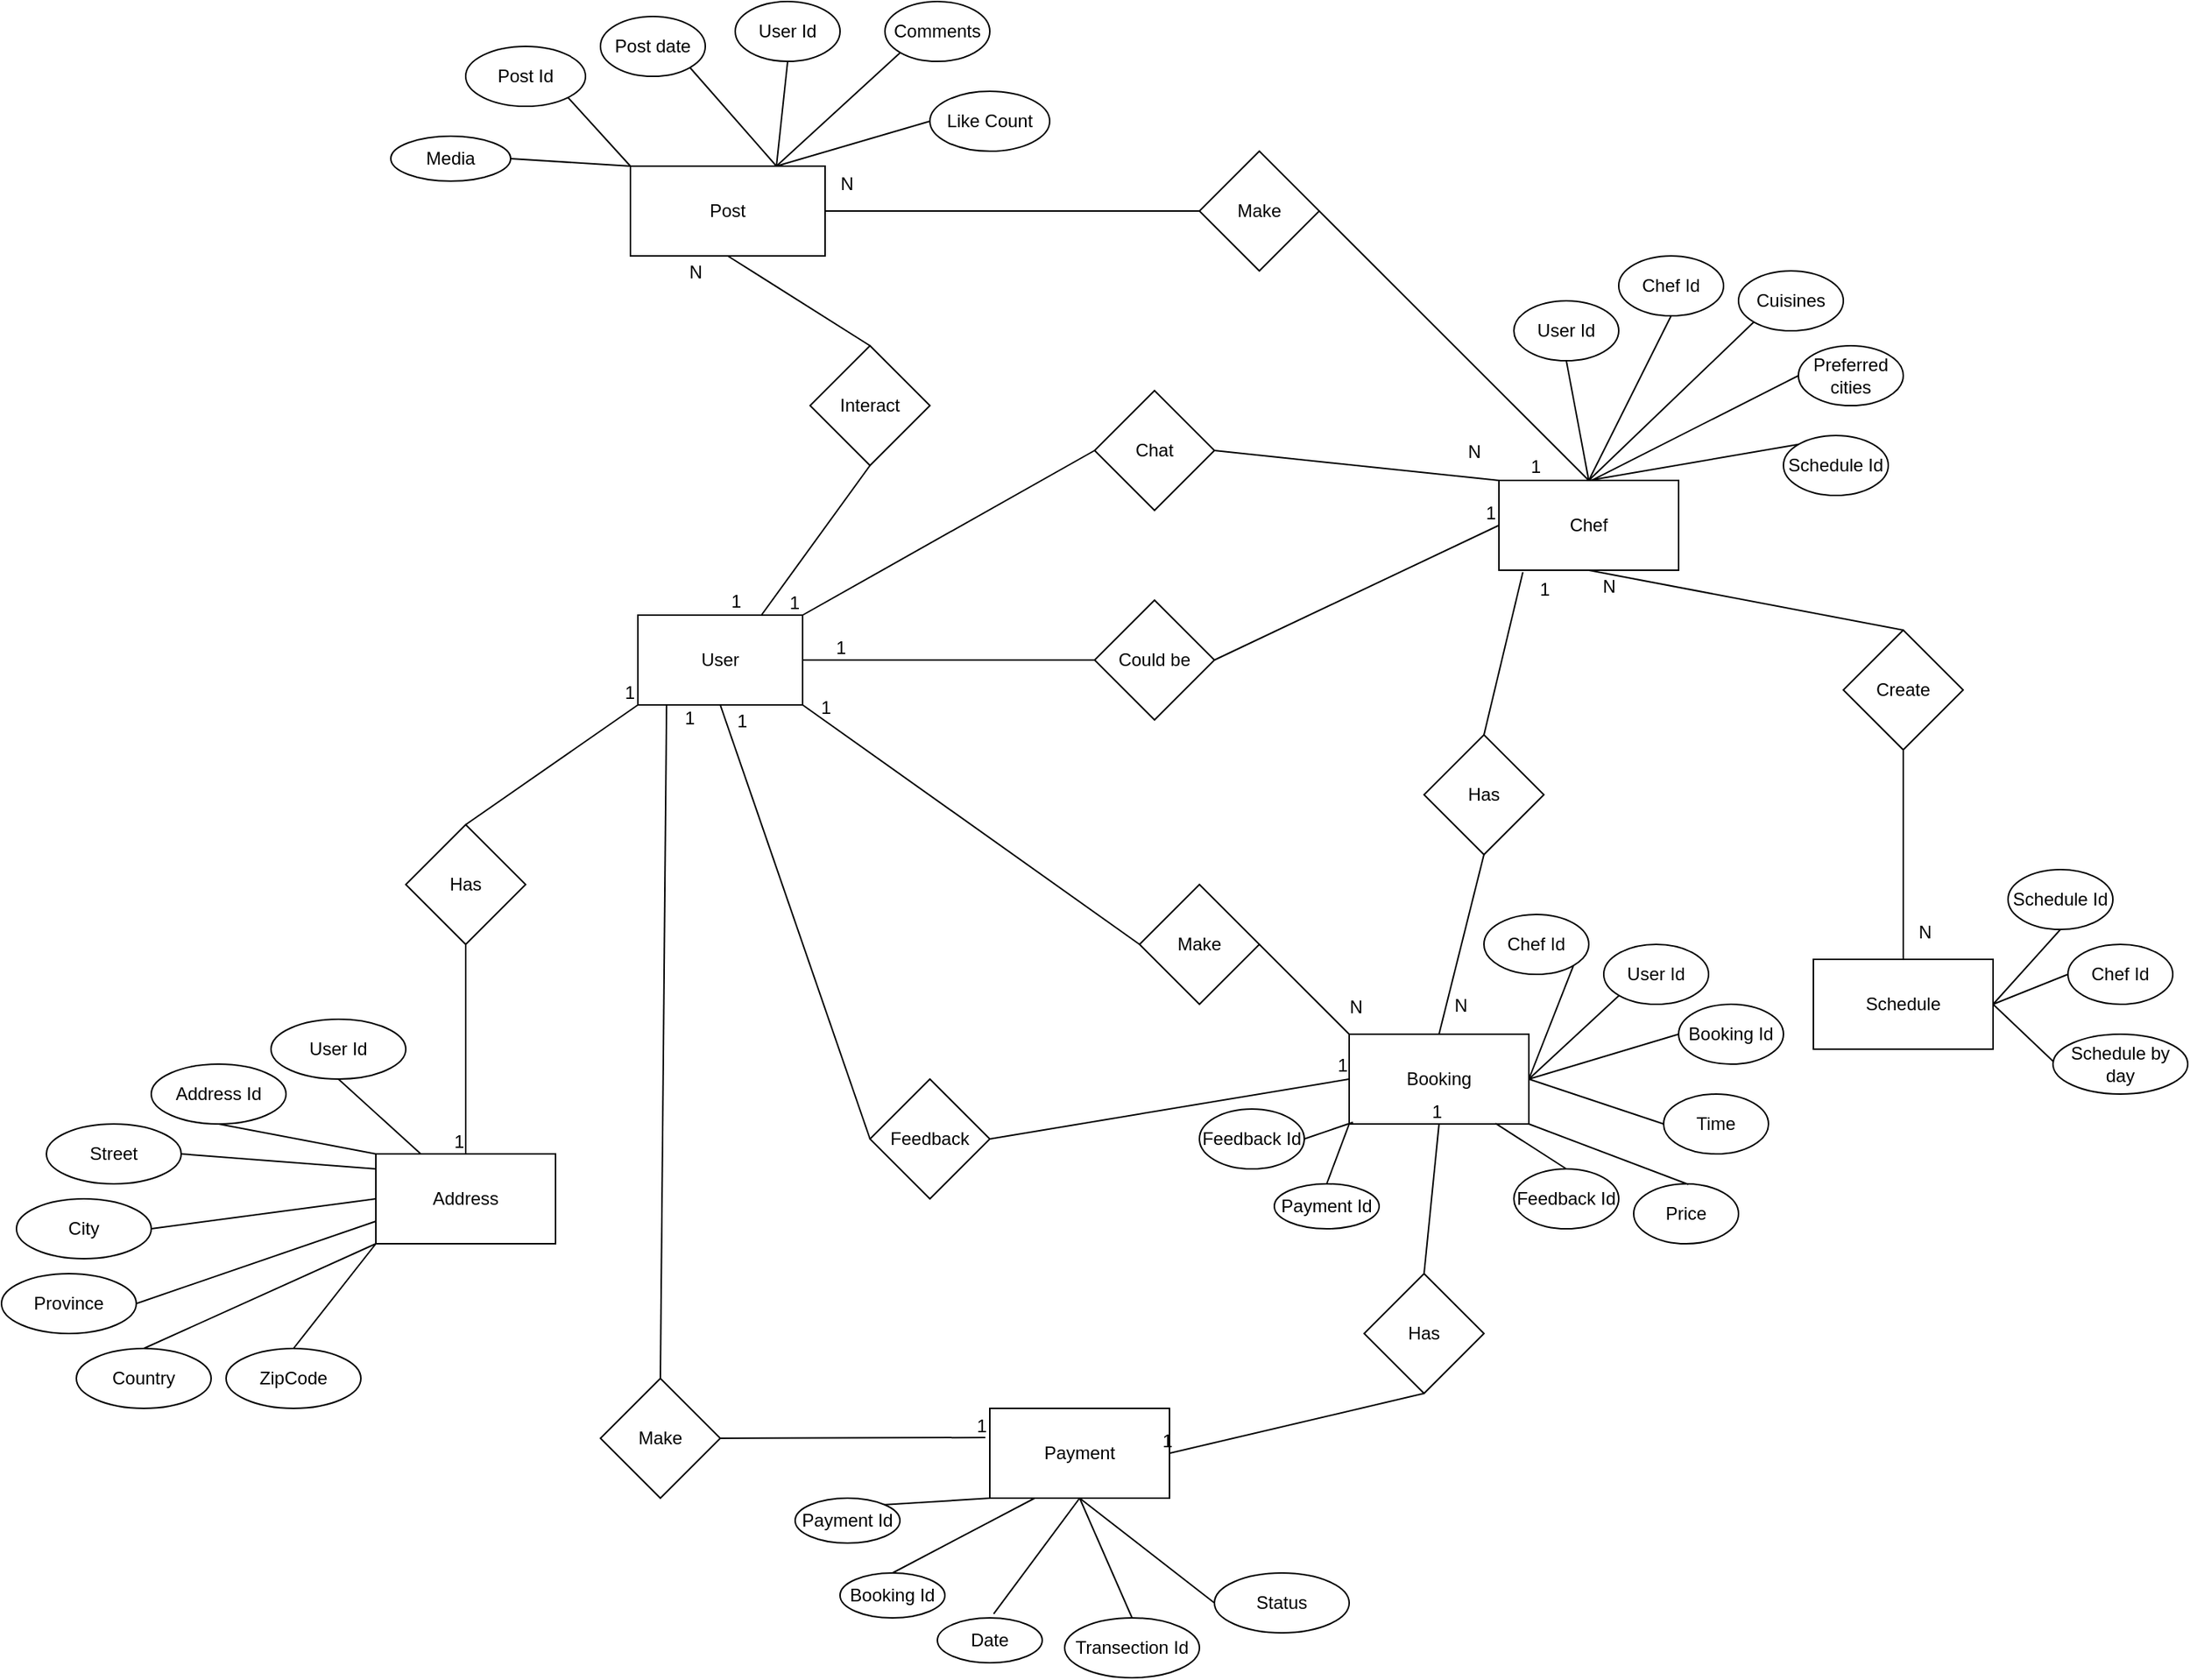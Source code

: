 <mxfile version="22.1.4" type="github">
  <diagram id="R2lEEEUBdFMjLlhIrx00" name="Page-1">
    <mxGraphModel dx="4043" dy="3776" grid="1" gridSize="10" guides="1" tooltips="1" connect="1" arrows="1" fold="1" page="1" pageScale="1" pageWidth="1654" pageHeight="2336" math="0" shadow="0" extFonts="Permanent Marker^https://fonts.googleapis.com/css?family=Permanent+Marker">
      <root>
        <mxCell id="0" />
        <mxCell id="1" parent="0" />
        <mxCell id="CIKGRaYAHxVxTxBW3_EA-1" value="User" style="rounded=0;whiteSpace=wrap;html=1;" vertex="1" parent="1">
          <mxGeometry x="-25" y="10" width="110" height="60" as="geometry" />
        </mxCell>
        <mxCell id="CIKGRaYAHxVxTxBW3_EA-2" value="Address" style="rounded=0;whiteSpace=wrap;html=1;" vertex="1" parent="1">
          <mxGeometry x="-200" y="370" width="120" height="60" as="geometry" />
        </mxCell>
        <mxCell id="CIKGRaYAHxVxTxBW3_EA-4" value="Chef" style="rounded=0;whiteSpace=wrap;html=1;" vertex="1" parent="1">
          <mxGeometry x="550" y="-80" width="120" height="60" as="geometry" />
        </mxCell>
        <mxCell id="CIKGRaYAHxVxTxBW3_EA-6" value="Schedule" style="rounded=0;whiteSpace=wrap;html=1;" vertex="1" parent="1">
          <mxGeometry x="760" y="240" width="120" height="60" as="geometry" />
        </mxCell>
        <mxCell id="CIKGRaYAHxVxTxBW3_EA-7" value="Booking" style="rounded=0;whiteSpace=wrap;html=1;" vertex="1" parent="1">
          <mxGeometry x="450" y="290" width="120" height="60" as="geometry" />
        </mxCell>
        <mxCell id="CIKGRaYAHxVxTxBW3_EA-8" value="Payment" style="rounded=0;whiteSpace=wrap;html=1;" vertex="1" parent="1">
          <mxGeometry x="210" y="540" width="120" height="60" as="geometry" />
        </mxCell>
        <mxCell id="CIKGRaYAHxVxTxBW3_EA-9" value="Post" style="rounded=0;whiteSpace=wrap;html=1;" vertex="1" parent="1">
          <mxGeometry x="-30" y="-290" width="130" height="60" as="geometry" />
        </mxCell>
        <mxCell id="CIKGRaYAHxVxTxBW3_EA-10" value="Could be" style="rhombus;whiteSpace=wrap;html=1;" vertex="1" parent="1">
          <mxGeometry x="280" width="80" height="80" as="geometry" />
        </mxCell>
        <mxCell id="CIKGRaYAHxVxTxBW3_EA-15" value="" style="endArrow=none;html=1;rounded=0;entryX=1;entryY=0.5;entryDx=0;entryDy=0;exitX=0;exitY=0.5;exitDx=0;exitDy=0;" edge="1" parent="1" source="CIKGRaYAHxVxTxBW3_EA-10" target="CIKGRaYAHxVxTxBW3_EA-1">
          <mxGeometry relative="1" as="geometry">
            <mxPoint x="370" y="130" as="sourcePoint" />
            <mxPoint x="270" y="130" as="targetPoint" />
          </mxGeometry>
        </mxCell>
        <mxCell id="CIKGRaYAHxVxTxBW3_EA-16" value="1" style="resizable=0;html=1;whiteSpace=wrap;align=right;verticalAlign=bottom;" connectable="0" vertex="1" parent="CIKGRaYAHxVxTxBW3_EA-15">
          <mxGeometry x="1" relative="1" as="geometry">
            <mxPoint x="30" as="offset" />
          </mxGeometry>
        </mxCell>
        <mxCell id="CIKGRaYAHxVxTxBW3_EA-17" value="" style="endArrow=none;html=1;rounded=0;exitX=1;exitY=0.5;exitDx=0;exitDy=0;entryX=0;entryY=0.5;entryDx=0;entryDy=0;" edge="1" parent="1" source="CIKGRaYAHxVxTxBW3_EA-10" target="CIKGRaYAHxVxTxBW3_EA-4">
          <mxGeometry relative="1" as="geometry">
            <mxPoint x="400" y="170" as="sourcePoint" />
            <mxPoint x="560" y="170" as="targetPoint" />
          </mxGeometry>
        </mxCell>
        <mxCell id="CIKGRaYAHxVxTxBW3_EA-18" value="1" style="resizable=0;html=1;whiteSpace=wrap;align=right;verticalAlign=bottom;" connectable="0" vertex="1" parent="CIKGRaYAHxVxTxBW3_EA-17">
          <mxGeometry x="1" relative="1" as="geometry" />
        </mxCell>
        <mxCell id="CIKGRaYAHxVxTxBW3_EA-22" value="Has" style="rhombus;whiteSpace=wrap;html=1;" vertex="1" parent="1">
          <mxGeometry x="-180" y="150" width="80" height="80" as="geometry" />
        </mxCell>
        <mxCell id="CIKGRaYAHxVxTxBW3_EA-23" value="" style="endArrow=none;html=1;rounded=0;exitX=0.5;exitY=0;exitDx=0;exitDy=0;entryX=0;entryY=1;entryDx=0;entryDy=0;" edge="1" parent="1" source="CIKGRaYAHxVxTxBW3_EA-22" target="CIKGRaYAHxVxTxBW3_EA-1">
          <mxGeometry relative="1" as="geometry">
            <mxPoint x="170" y="310" as="sourcePoint" />
            <mxPoint x="330" y="310" as="targetPoint" />
          </mxGeometry>
        </mxCell>
        <mxCell id="CIKGRaYAHxVxTxBW3_EA-24" value="1" style="resizable=0;html=1;whiteSpace=wrap;align=right;verticalAlign=bottom;" connectable="0" vertex="1" parent="CIKGRaYAHxVxTxBW3_EA-23">
          <mxGeometry x="1" relative="1" as="geometry" />
        </mxCell>
        <mxCell id="CIKGRaYAHxVxTxBW3_EA-25" value="" style="endArrow=none;html=1;rounded=0;exitX=0.5;exitY=1;exitDx=0;exitDy=0;entryX=0.5;entryY=0;entryDx=0;entryDy=0;" edge="1" parent="1" source="CIKGRaYAHxVxTxBW3_EA-22" target="CIKGRaYAHxVxTxBW3_EA-2">
          <mxGeometry relative="1" as="geometry">
            <mxPoint x="170" y="310" as="sourcePoint" />
            <mxPoint x="330" y="310" as="targetPoint" />
          </mxGeometry>
        </mxCell>
        <mxCell id="CIKGRaYAHxVxTxBW3_EA-26" value="1" style="resizable=0;html=1;whiteSpace=wrap;align=right;verticalAlign=bottom;" connectable="0" vertex="1" parent="CIKGRaYAHxVxTxBW3_EA-25">
          <mxGeometry x="1" relative="1" as="geometry" />
        </mxCell>
        <mxCell id="CIKGRaYAHxVxTxBW3_EA-27" value="Make" style="rhombus;whiteSpace=wrap;html=1;" vertex="1" parent="1">
          <mxGeometry x="310" y="190" width="80" height="80" as="geometry" />
        </mxCell>
        <mxCell id="CIKGRaYAHxVxTxBW3_EA-30" value="" style="endArrow=none;html=1;rounded=0;exitX=0;exitY=0.5;exitDx=0;exitDy=0;entryX=1;entryY=1;entryDx=0;entryDy=0;" edge="1" parent="1" source="CIKGRaYAHxVxTxBW3_EA-27" target="CIKGRaYAHxVxTxBW3_EA-1">
          <mxGeometry relative="1" as="geometry">
            <mxPoint x="500" y="280" as="sourcePoint" />
            <mxPoint x="270" y="250" as="targetPoint" />
          </mxGeometry>
        </mxCell>
        <mxCell id="CIKGRaYAHxVxTxBW3_EA-31" value="1" style="resizable=0;html=1;whiteSpace=wrap;align=right;verticalAlign=bottom;" connectable="0" vertex="1" parent="CIKGRaYAHxVxTxBW3_EA-30">
          <mxGeometry x="1" relative="1" as="geometry">
            <mxPoint x="20" y="10" as="offset" />
          </mxGeometry>
        </mxCell>
        <mxCell id="CIKGRaYAHxVxTxBW3_EA-32" value="" style="endArrow=none;html=1;rounded=0;entryX=0;entryY=0;entryDx=0;entryDy=0;exitX=1;exitY=0.5;exitDx=0;exitDy=0;" edge="1" parent="1" source="CIKGRaYAHxVxTxBW3_EA-27" target="CIKGRaYAHxVxTxBW3_EA-7">
          <mxGeometry relative="1" as="geometry">
            <mxPoint x="340" y="220" as="sourcePoint" />
            <mxPoint x="500" y="220" as="targetPoint" />
          </mxGeometry>
        </mxCell>
        <mxCell id="CIKGRaYAHxVxTxBW3_EA-33" value="N" style="resizable=0;html=1;whiteSpace=wrap;align=right;verticalAlign=bottom;" connectable="0" vertex="1" parent="CIKGRaYAHxVxTxBW3_EA-32">
          <mxGeometry x="1" relative="1" as="geometry">
            <mxPoint x="10" y="-10" as="offset" />
          </mxGeometry>
        </mxCell>
        <mxCell id="CIKGRaYAHxVxTxBW3_EA-34" value="Make" style="rhombus;whiteSpace=wrap;html=1;" vertex="1" parent="1">
          <mxGeometry x="-50" y="520" width="80" height="80" as="geometry" />
        </mxCell>
        <mxCell id="CIKGRaYAHxVxTxBW3_EA-35" value="" style="endArrow=none;html=1;rounded=0;exitX=0.5;exitY=0;exitDx=0;exitDy=0;entryX=0.174;entryY=0.994;entryDx=0;entryDy=0;entryPerimeter=0;" edge="1" parent="1" source="CIKGRaYAHxVxTxBW3_EA-34" target="CIKGRaYAHxVxTxBW3_EA-1">
          <mxGeometry relative="1" as="geometry">
            <mxPoint x="620" y="480" as="sourcePoint" />
            <mxPoint x="370" y="360" as="targetPoint" />
          </mxGeometry>
        </mxCell>
        <mxCell id="CIKGRaYAHxVxTxBW3_EA-36" value="1" style="resizable=0;html=1;whiteSpace=wrap;align=right;verticalAlign=bottom;" connectable="0" vertex="1" parent="CIKGRaYAHxVxTxBW3_EA-35">
          <mxGeometry x="1" relative="1" as="geometry">
            <mxPoint x="20" y="18" as="offset" />
          </mxGeometry>
        </mxCell>
        <mxCell id="CIKGRaYAHxVxTxBW3_EA-37" value="" style="endArrow=none;html=1;rounded=0;entryX=-0.025;entryY=0.325;entryDx=0;entryDy=0;exitX=1;exitY=0.5;exitDx=0;exitDy=0;entryPerimeter=0;" edge="1" parent="1" source="CIKGRaYAHxVxTxBW3_EA-34" target="CIKGRaYAHxVxTxBW3_EA-8">
          <mxGeometry relative="1" as="geometry">
            <mxPoint x="460" y="420" as="sourcePoint" />
            <mxPoint x="570" y="490" as="targetPoint" />
          </mxGeometry>
        </mxCell>
        <mxCell id="CIKGRaYAHxVxTxBW3_EA-38" value="1" style="resizable=0;html=1;whiteSpace=wrap;align=right;verticalAlign=bottom;" connectable="0" vertex="1" parent="CIKGRaYAHxVxTxBW3_EA-37">
          <mxGeometry x="1" relative="1" as="geometry">
            <mxPoint x="3" y="1" as="offset" />
          </mxGeometry>
        </mxCell>
        <mxCell id="CIKGRaYAHxVxTxBW3_EA-39" value="Create" style="rhombus;whiteSpace=wrap;html=1;" vertex="1" parent="1">
          <mxGeometry x="780" y="20" width="80" height="80" as="geometry" />
        </mxCell>
        <mxCell id="CIKGRaYAHxVxTxBW3_EA-40" value="" style="endArrow=none;html=1;rounded=0;exitX=0.5;exitY=0;exitDx=0;exitDy=0;entryX=0.5;entryY=1;entryDx=0;entryDy=0;" edge="1" parent="1" source="CIKGRaYAHxVxTxBW3_EA-39" target="CIKGRaYAHxVxTxBW3_EA-4">
          <mxGeometry relative="1" as="geometry">
            <mxPoint x="830" y="240" as="sourcePoint" />
            <mxPoint x="580" y="120" as="targetPoint" />
          </mxGeometry>
        </mxCell>
        <mxCell id="CIKGRaYAHxVxTxBW3_EA-41" value="N" style="resizable=0;html=1;whiteSpace=wrap;align=right;verticalAlign=bottom;" connectable="0" vertex="1" parent="CIKGRaYAHxVxTxBW3_EA-40">
          <mxGeometry x="1" relative="1" as="geometry">
            <mxPoint x="20" y="20" as="offset" />
          </mxGeometry>
        </mxCell>
        <mxCell id="CIKGRaYAHxVxTxBW3_EA-42" value="" style="endArrow=none;html=1;rounded=0;entryX=0.5;entryY=0;entryDx=0;entryDy=0;exitX=0.5;exitY=1;exitDx=0;exitDy=0;" edge="1" parent="1" source="CIKGRaYAHxVxTxBW3_EA-39" target="CIKGRaYAHxVxTxBW3_EA-6">
          <mxGeometry relative="1" as="geometry">
            <mxPoint x="670" y="180" as="sourcePoint" />
            <mxPoint x="780" y="250" as="targetPoint" />
          </mxGeometry>
        </mxCell>
        <mxCell id="CIKGRaYAHxVxTxBW3_EA-43" value="N" style="resizable=0;html=1;whiteSpace=wrap;align=right;verticalAlign=bottom;" connectable="0" vertex="1" parent="CIKGRaYAHxVxTxBW3_EA-42">
          <mxGeometry x="1" relative="1" as="geometry">
            <mxPoint x="20" y="-10" as="offset" />
          </mxGeometry>
        </mxCell>
        <mxCell id="CIKGRaYAHxVxTxBW3_EA-45" value="Make" style="rhombus;whiteSpace=wrap;html=1;" vertex="1" parent="1">
          <mxGeometry x="350" y="-300" width="80" height="80" as="geometry" />
        </mxCell>
        <mxCell id="CIKGRaYAHxVxTxBW3_EA-46" value="" style="endArrow=none;html=1;rounded=0;exitX=1;exitY=0.5;exitDx=0;exitDy=0;" edge="1" parent="1" source="CIKGRaYAHxVxTxBW3_EA-45">
          <mxGeometry relative="1" as="geometry">
            <mxPoint x="990" y="130" as="sourcePoint" />
            <mxPoint x="610" y="-80" as="targetPoint" />
          </mxGeometry>
        </mxCell>
        <mxCell id="CIKGRaYAHxVxTxBW3_EA-47" value="1" style="resizable=0;html=1;whiteSpace=wrap;align=right;verticalAlign=bottom;" connectable="0" vertex="1" parent="CIKGRaYAHxVxTxBW3_EA-46">
          <mxGeometry x="1" relative="1" as="geometry">
            <mxPoint x="-30" as="offset" />
          </mxGeometry>
        </mxCell>
        <mxCell id="CIKGRaYAHxVxTxBW3_EA-48" value="" style="endArrow=none;html=1;rounded=0;entryX=1;entryY=0.5;entryDx=0;entryDy=0;" edge="1" parent="1" target="CIKGRaYAHxVxTxBW3_EA-9">
          <mxGeometry relative="1" as="geometry">
            <mxPoint x="350" y="-260" as="sourcePoint" />
            <mxPoint x="920" y="190" as="targetPoint" />
          </mxGeometry>
        </mxCell>
        <mxCell id="CIKGRaYAHxVxTxBW3_EA-49" value="N" style="resizable=0;html=1;whiteSpace=wrap;align=right;verticalAlign=bottom;" connectable="0" vertex="1" parent="CIKGRaYAHxVxTxBW3_EA-48">
          <mxGeometry x="1" relative="1" as="geometry">
            <mxPoint x="20" y="-10" as="offset" />
          </mxGeometry>
        </mxCell>
        <mxCell id="CIKGRaYAHxVxTxBW3_EA-53" value="Feedback" style="rhombus;whiteSpace=wrap;html=1;" vertex="1" parent="1">
          <mxGeometry x="130" y="320" width="80" height="80" as="geometry" />
        </mxCell>
        <mxCell id="CIKGRaYAHxVxTxBW3_EA-54" value="" style="endArrow=none;html=1;rounded=0;exitX=0;exitY=0.5;exitDx=0;exitDy=0;entryX=0.5;entryY=1;entryDx=0;entryDy=0;" edge="1" parent="1" source="CIKGRaYAHxVxTxBW3_EA-53" target="CIKGRaYAHxVxTxBW3_EA-1">
          <mxGeometry relative="1" as="geometry">
            <mxPoint x="252.5" y="230" as="sourcePoint" />
            <mxPoint x="27.5" y="70" as="targetPoint" />
          </mxGeometry>
        </mxCell>
        <mxCell id="CIKGRaYAHxVxTxBW3_EA-55" value="1" style="resizable=0;html=1;whiteSpace=wrap;align=right;verticalAlign=bottom;" connectable="0" vertex="1" parent="CIKGRaYAHxVxTxBW3_EA-54">
          <mxGeometry x="1" relative="1" as="geometry">
            <mxPoint x="20" y="20" as="offset" />
          </mxGeometry>
        </mxCell>
        <mxCell id="CIKGRaYAHxVxTxBW3_EA-56" value="" style="endArrow=none;html=1;rounded=0;exitX=1;exitY=0.5;exitDx=0;exitDy=0;entryX=0;entryY=0.5;entryDx=0;entryDy=0;" edge="1" parent="1" source="CIKGRaYAHxVxTxBW3_EA-53" target="CIKGRaYAHxVxTxBW3_EA-7">
          <mxGeometry relative="1" as="geometry">
            <mxPoint x="410" y="280" as="sourcePoint" />
            <mxPoint x="570" y="280" as="targetPoint" />
          </mxGeometry>
        </mxCell>
        <mxCell id="CIKGRaYAHxVxTxBW3_EA-57" value="1" style="resizable=0;html=1;whiteSpace=wrap;align=right;verticalAlign=bottom;" connectable="0" vertex="1" parent="CIKGRaYAHxVxTxBW3_EA-56">
          <mxGeometry x="1" relative="1" as="geometry" />
        </mxCell>
        <mxCell id="CIKGRaYAHxVxTxBW3_EA-58" value="Has" style="rhombus;whiteSpace=wrap;html=1;" vertex="1" parent="1">
          <mxGeometry x="460" y="450" width="80" height="80" as="geometry" />
        </mxCell>
        <mxCell id="CIKGRaYAHxVxTxBW3_EA-59" value="" style="endArrow=none;html=1;rounded=0;entryX=1;entryY=0.5;entryDx=0;entryDy=0;exitX=0.5;exitY=1;exitDx=0;exitDy=0;" edge="1" parent="1" source="CIKGRaYAHxVxTxBW3_EA-58" target="CIKGRaYAHxVxTxBW3_EA-8">
          <mxGeometry relative="1" as="geometry">
            <mxPoint x="380" y="641" as="sourcePoint" />
            <mxPoint x="557" y="640" as="targetPoint" />
          </mxGeometry>
        </mxCell>
        <mxCell id="CIKGRaYAHxVxTxBW3_EA-60" value="1" style="resizable=0;html=1;whiteSpace=wrap;align=right;verticalAlign=bottom;" connectable="0" vertex="1" parent="CIKGRaYAHxVxTxBW3_EA-59">
          <mxGeometry x="1" relative="1" as="geometry">
            <mxPoint x="3" y="1" as="offset" />
          </mxGeometry>
        </mxCell>
        <mxCell id="CIKGRaYAHxVxTxBW3_EA-61" value="" style="endArrow=none;html=1;rounded=0;entryX=0.5;entryY=1;entryDx=0;entryDy=0;exitX=0.5;exitY=0;exitDx=0;exitDy=0;" edge="1" parent="1" source="CIKGRaYAHxVxTxBW3_EA-58" target="CIKGRaYAHxVxTxBW3_EA-7">
          <mxGeometry relative="1" as="geometry">
            <mxPoint x="540" y="550" as="sourcePoint" />
            <mxPoint x="410" y="630" as="targetPoint" />
          </mxGeometry>
        </mxCell>
        <mxCell id="CIKGRaYAHxVxTxBW3_EA-62" value="1" style="resizable=0;html=1;whiteSpace=wrap;align=right;verticalAlign=bottom;" connectable="0" vertex="1" parent="CIKGRaYAHxVxTxBW3_EA-61">
          <mxGeometry x="1" relative="1" as="geometry">
            <mxPoint x="3" y="1" as="offset" />
          </mxGeometry>
        </mxCell>
        <mxCell id="CIKGRaYAHxVxTxBW3_EA-63" value="Chat" style="rhombus;whiteSpace=wrap;html=1;" vertex="1" parent="1">
          <mxGeometry x="280" y="-140" width="80" height="80" as="geometry" />
        </mxCell>
        <mxCell id="CIKGRaYAHxVxTxBW3_EA-64" value="" style="endArrow=none;html=1;rounded=0;exitX=0;exitY=0.5;exitDx=0;exitDy=0;entryX=1;entryY=0;entryDx=0;entryDy=0;" edge="1" parent="1" source="CIKGRaYAHxVxTxBW3_EA-63" target="CIKGRaYAHxVxTxBW3_EA-1">
          <mxGeometry relative="1" as="geometry">
            <mxPoint x="360" y="170" as="sourcePoint" />
            <mxPoint x="250" y="-120" as="targetPoint" />
          </mxGeometry>
        </mxCell>
        <mxCell id="CIKGRaYAHxVxTxBW3_EA-65" value="1" style="resizable=0;html=1;whiteSpace=wrap;align=right;verticalAlign=bottom;" connectable="0" vertex="1" parent="CIKGRaYAHxVxTxBW3_EA-64">
          <mxGeometry x="1" relative="1" as="geometry" />
        </mxCell>
        <mxCell id="CIKGRaYAHxVxTxBW3_EA-66" value="" style="endArrow=none;html=1;rounded=0;entryX=0;entryY=0;entryDx=0;entryDy=0;exitX=1;exitY=0.5;exitDx=0;exitDy=0;" edge="1" parent="1" source="CIKGRaYAHxVxTxBW3_EA-63" target="CIKGRaYAHxVxTxBW3_EA-4">
          <mxGeometry relative="1" as="geometry">
            <mxPoint x="440" y="-70" as="sourcePoint" />
            <mxPoint x="620" y="80" as="targetPoint" />
          </mxGeometry>
        </mxCell>
        <mxCell id="CIKGRaYAHxVxTxBW3_EA-67" value="N" style="resizable=0;html=1;whiteSpace=wrap;align=right;verticalAlign=bottom;" connectable="0" vertex="1" parent="CIKGRaYAHxVxTxBW3_EA-66">
          <mxGeometry x="1" relative="1" as="geometry">
            <mxPoint x="-10" y="-10" as="offset" />
          </mxGeometry>
        </mxCell>
        <mxCell id="CIKGRaYAHxVxTxBW3_EA-68" value="Has" style="rhombus;whiteSpace=wrap;html=1;" vertex="1" parent="1">
          <mxGeometry x="500" y="90" width="80" height="80" as="geometry" />
        </mxCell>
        <mxCell id="CIKGRaYAHxVxTxBW3_EA-69" value="" style="endArrow=none;html=1;rounded=0;exitX=0.5;exitY=0;exitDx=0;exitDy=0;entryX=0.133;entryY=1.022;entryDx=0;entryDy=0;entryPerimeter=0;" edge="1" parent="1" source="CIKGRaYAHxVxTxBW3_EA-68" target="CIKGRaYAHxVxTxBW3_EA-4">
          <mxGeometry relative="1" as="geometry">
            <mxPoint x="620" y="200" as="sourcePoint" />
            <mxPoint x="400" y="30" as="targetPoint" />
          </mxGeometry>
        </mxCell>
        <mxCell id="CIKGRaYAHxVxTxBW3_EA-70" value="1" style="resizable=0;html=1;whiteSpace=wrap;align=right;verticalAlign=bottom;" connectable="0" vertex="1" parent="CIKGRaYAHxVxTxBW3_EA-69">
          <mxGeometry x="1" relative="1" as="geometry">
            <mxPoint x="20" y="20" as="offset" />
          </mxGeometry>
        </mxCell>
        <mxCell id="CIKGRaYAHxVxTxBW3_EA-71" value="" style="endArrow=none;html=1;rounded=0;entryX=0.5;entryY=0;entryDx=0;entryDy=0;exitX=0.5;exitY=1;exitDx=0;exitDy=0;" edge="1" parent="1" source="CIKGRaYAHxVxTxBW3_EA-68" target="CIKGRaYAHxVxTxBW3_EA-7">
          <mxGeometry relative="1" as="geometry">
            <mxPoint x="460" y="140" as="sourcePoint" />
            <mxPoint x="640" y="340" as="targetPoint" />
          </mxGeometry>
        </mxCell>
        <mxCell id="CIKGRaYAHxVxTxBW3_EA-72" value="N" style="resizable=0;html=1;whiteSpace=wrap;align=right;verticalAlign=bottom;" connectable="0" vertex="1" parent="CIKGRaYAHxVxTxBW3_EA-71">
          <mxGeometry x="1" relative="1" as="geometry">
            <mxPoint x="20" y="-10" as="offset" />
          </mxGeometry>
        </mxCell>
        <mxCell id="CIKGRaYAHxVxTxBW3_EA-73" value="Interact" style="rhombus;whiteSpace=wrap;html=1;" vertex="1" parent="1">
          <mxGeometry x="90" y="-170" width="80" height="80" as="geometry" />
        </mxCell>
        <mxCell id="CIKGRaYAHxVxTxBW3_EA-74" value="" style="endArrow=none;html=1;rounded=0;exitX=0.5;exitY=1;exitDx=0;exitDy=0;entryX=0.75;entryY=0;entryDx=0;entryDy=0;" edge="1" parent="1" source="CIKGRaYAHxVxTxBW3_EA-73" target="CIKGRaYAHxVxTxBW3_EA-1">
          <mxGeometry relative="1" as="geometry">
            <mxPoint x="20" y="170" as="sourcePoint" />
            <mxPoint x="-310" y="10" as="targetPoint" />
          </mxGeometry>
        </mxCell>
        <mxCell id="CIKGRaYAHxVxTxBW3_EA-75" value="1" style="resizable=0;html=1;whiteSpace=wrap;align=right;verticalAlign=bottom;" connectable="0" vertex="1" parent="CIKGRaYAHxVxTxBW3_EA-74">
          <mxGeometry x="1" relative="1" as="geometry">
            <mxPoint x="-12" as="offset" />
          </mxGeometry>
        </mxCell>
        <mxCell id="CIKGRaYAHxVxTxBW3_EA-76" value="" style="endArrow=none;html=1;rounded=0;entryX=0.5;entryY=1;entryDx=0;entryDy=0;exitX=0.5;exitY=0;exitDx=0;exitDy=0;" edge="1" parent="1" source="CIKGRaYAHxVxTxBW3_EA-73" target="CIKGRaYAHxVxTxBW3_EA-9">
          <mxGeometry relative="1" as="geometry">
            <mxPoint x="100" y="-70" as="sourcePoint" />
            <mxPoint x="210" y="-80" as="targetPoint" />
          </mxGeometry>
        </mxCell>
        <mxCell id="CIKGRaYAHxVxTxBW3_EA-77" value="N" style="resizable=0;html=1;whiteSpace=wrap;align=right;verticalAlign=bottom;" connectable="0" vertex="1" parent="CIKGRaYAHxVxTxBW3_EA-76">
          <mxGeometry x="1" relative="1" as="geometry">
            <mxPoint x="-15" y="20" as="offset" />
          </mxGeometry>
        </mxCell>
        <mxCell id="CIKGRaYAHxVxTxBW3_EA-78" value="Post Id" style="ellipse;whiteSpace=wrap;html=1;" vertex="1" parent="1">
          <mxGeometry x="-140" y="-370" width="80" height="40" as="geometry" />
        </mxCell>
        <mxCell id="CIKGRaYAHxVxTxBW3_EA-79" value="Media" style="ellipse;whiteSpace=wrap;html=1;" vertex="1" parent="1">
          <mxGeometry x="-190" y="-310" width="80" height="30" as="geometry" />
        </mxCell>
        <mxCell id="CIKGRaYAHxVxTxBW3_EA-80" value="Like Count" style="ellipse;whiteSpace=wrap;html=1;" vertex="1" parent="1">
          <mxGeometry x="170" y="-340" width="80" height="40" as="geometry" />
        </mxCell>
        <mxCell id="CIKGRaYAHxVxTxBW3_EA-81" value="Comments" style="ellipse;whiteSpace=wrap;html=1;" vertex="1" parent="1">
          <mxGeometry x="140" y="-400" width="70" height="40" as="geometry" />
        </mxCell>
        <mxCell id="CIKGRaYAHxVxTxBW3_EA-82" value="Post date" style="ellipse;whiteSpace=wrap;html=1;" vertex="1" parent="1">
          <mxGeometry x="-50" y="-390" width="70" height="40" as="geometry" />
        </mxCell>
        <mxCell id="CIKGRaYAHxVxTxBW3_EA-83" value="User Id" style="ellipse;whiteSpace=wrap;html=1;" vertex="1" parent="1">
          <mxGeometry x="40" y="-400" width="70" height="40" as="geometry" />
        </mxCell>
        <mxCell id="CIKGRaYAHxVxTxBW3_EA-84" value="User Id" style="ellipse;whiteSpace=wrap;html=1;" vertex="1" parent="1">
          <mxGeometry x="560" y="-200" width="70" height="40" as="geometry" />
        </mxCell>
        <mxCell id="CIKGRaYAHxVxTxBW3_EA-85" value="Chef Id" style="ellipse;whiteSpace=wrap;html=1;" vertex="1" parent="1">
          <mxGeometry x="630" y="-230" width="70" height="40" as="geometry" />
        </mxCell>
        <mxCell id="CIKGRaYAHxVxTxBW3_EA-86" value="Cuisines" style="ellipse;whiteSpace=wrap;html=1;" vertex="1" parent="1">
          <mxGeometry x="710" y="-220" width="70" height="40" as="geometry" />
        </mxCell>
        <mxCell id="CIKGRaYAHxVxTxBW3_EA-87" value="Preferred cities" style="ellipse;whiteSpace=wrap;html=1;" vertex="1" parent="1">
          <mxGeometry x="750" y="-170" width="70" height="40" as="geometry" />
        </mxCell>
        <mxCell id="CIKGRaYAHxVxTxBW3_EA-88" value="Schedule Id" style="ellipse;whiteSpace=wrap;html=1;" vertex="1" parent="1">
          <mxGeometry x="740" y="-110" width="70" height="40" as="geometry" />
        </mxCell>
        <mxCell id="CIKGRaYAHxVxTxBW3_EA-89" value="Schedule Id" style="ellipse;whiteSpace=wrap;html=1;" vertex="1" parent="1">
          <mxGeometry x="890" y="180" width="70" height="40" as="geometry" />
        </mxCell>
        <mxCell id="CIKGRaYAHxVxTxBW3_EA-90" value="Chef Id" style="ellipse;whiteSpace=wrap;html=1;" vertex="1" parent="1">
          <mxGeometry x="930" y="230" width="70" height="40" as="geometry" />
        </mxCell>
        <mxCell id="CIKGRaYAHxVxTxBW3_EA-91" value="Schedule by day" style="ellipse;whiteSpace=wrap;html=1;" vertex="1" parent="1">
          <mxGeometry x="920" y="290" width="90" height="40" as="geometry" />
        </mxCell>
        <mxCell id="CIKGRaYAHxVxTxBW3_EA-92" value="Chef Id" style="ellipse;whiteSpace=wrap;html=1;" vertex="1" parent="1">
          <mxGeometry x="540" y="210" width="70" height="40" as="geometry" />
        </mxCell>
        <mxCell id="CIKGRaYAHxVxTxBW3_EA-93" value="User Id" style="ellipse;whiteSpace=wrap;html=1;" vertex="1" parent="1">
          <mxGeometry x="620" y="230" width="70" height="40" as="geometry" />
        </mxCell>
        <mxCell id="CIKGRaYAHxVxTxBW3_EA-94" value="Booking Id" style="ellipse;whiteSpace=wrap;html=1;" vertex="1" parent="1">
          <mxGeometry x="670" y="270" width="70" height="40" as="geometry" />
        </mxCell>
        <mxCell id="CIKGRaYAHxVxTxBW3_EA-95" value="Time" style="ellipse;whiteSpace=wrap;html=1;" vertex="1" parent="1">
          <mxGeometry x="660" y="330" width="70" height="40" as="geometry" />
        </mxCell>
        <mxCell id="CIKGRaYAHxVxTxBW3_EA-96" value="Price" style="ellipse;whiteSpace=wrap;html=1;" vertex="1" parent="1">
          <mxGeometry x="640" y="390" width="70" height="40" as="geometry" />
        </mxCell>
        <mxCell id="CIKGRaYAHxVxTxBW3_EA-97" value="Payment Id" style="ellipse;whiteSpace=wrap;html=1;" vertex="1" parent="1">
          <mxGeometry x="400" y="390" width="70" height="30" as="geometry" />
        </mxCell>
        <mxCell id="CIKGRaYAHxVxTxBW3_EA-98" value="Feedback Id" style="ellipse;whiteSpace=wrap;html=1;" vertex="1" parent="1">
          <mxGeometry x="560" y="380" width="70" height="40" as="geometry" />
        </mxCell>
        <mxCell id="CIKGRaYAHxVxTxBW3_EA-99" value="Feedback Id" style="ellipse;whiteSpace=wrap;html=1;" vertex="1" parent="1">
          <mxGeometry x="350" y="340" width="70" height="40" as="geometry" />
        </mxCell>
        <mxCell id="CIKGRaYAHxVxTxBW3_EA-100" value="Payment Id" style="ellipse;whiteSpace=wrap;html=1;" vertex="1" parent="1">
          <mxGeometry x="80" y="600" width="70" height="30" as="geometry" />
        </mxCell>
        <mxCell id="CIKGRaYAHxVxTxBW3_EA-101" value="Booking Id" style="ellipse;whiteSpace=wrap;html=1;" vertex="1" parent="1">
          <mxGeometry x="110" y="650" width="70" height="30" as="geometry" />
        </mxCell>
        <mxCell id="CIKGRaYAHxVxTxBW3_EA-102" value="Date" style="ellipse;whiteSpace=wrap;html=1;" vertex="1" parent="1">
          <mxGeometry x="175" y="680" width="70" height="30" as="geometry" />
        </mxCell>
        <mxCell id="CIKGRaYAHxVxTxBW3_EA-103" value="Transection Id" style="ellipse;whiteSpace=wrap;html=1;" vertex="1" parent="1">
          <mxGeometry x="260" y="680" width="90" height="40" as="geometry" />
        </mxCell>
        <mxCell id="CIKGRaYAHxVxTxBW3_EA-104" value="Status" style="ellipse;whiteSpace=wrap;html=1;" vertex="1" parent="1">
          <mxGeometry x="360" y="650" width="90" height="40" as="geometry" />
        </mxCell>
        <mxCell id="CIKGRaYAHxVxTxBW3_EA-105" value="User Id" style="ellipse;whiteSpace=wrap;html=1;" vertex="1" parent="1">
          <mxGeometry x="-270" y="280" width="90" height="40" as="geometry" />
        </mxCell>
        <mxCell id="CIKGRaYAHxVxTxBW3_EA-106" value="Address Id" style="ellipse;whiteSpace=wrap;html=1;" vertex="1" parent="1">
          <mxGeometry x="-350" y="310" width="90" height="40" as="geometry" />
        </mxCell>
        <mxCell id="CIKGRaYAHxVxTxBW3_EA-107" value="Street" style="ellipse;whiteSpace=wrap;html=1;" vertex="1" parent="1">
          <mxGeometry x="-420" y="350" width="90" height="40" as="geometry" />
        </mxCell>
        <mxCell id="CIKGRaYAHxVxTxBW3_EA-108" value="City" style="ellipse;whiteSpace=wrap;html=1;" vertex="1" parent="1">
          <mxGeometry x="-440" y="400" width="90" height="40" as="geometry" />
        </mxCell>
        <mxCell id="CIKGRaYAHxVxTxBW3_EA-109" value="Province" style="ellipse;whiteSpace=wrap;html=1;" vertex="1" parent="1">
          <mxGeometry x="-450" y="450" width="90" height="40" as="geometry" />
        </mxCell>
        <mxCell id="CIKGRaYAHxVxTxBW3_EA-110" value="Country" style="ellipse;whiteSpace=wrap;html=1;" vertex="1" parent="1">
          <mxGeometry x="-400" y="500" width="90" height="40" as="geometry" />
        </mxCell>
        <mxCell id="CIKGRaYAHxVxTxBW3_EA-111" value="ZipCode" style="ellipse;whiteSpace=wrap;html=1;" vertex="1" parent="1">
          <mxGeometry x="-300" y="500" width="90" height="40" as="geometry" />
        </mxCell>
        <mxCell id="CIKGRaYAHxVxTxBW3_EA-112" value="" style="endArrow=none;html=1;rounded=0;exitX=0.5;exitY=1;exitDx=0;exitDy=0;entryX=0.25;entryY=0;entryDx=0;entryDy=0;" edge="1" parent="1" source="CIKGRaYAHxVxTxBW3_EA-105" target="CIKGRaYAHxVxTxBW3_EA-2">
          <mxGeometry width="50" height="50" relative="1" as="geometry">
            <mxPoint x="320" y="290" as="sourcePoint" />
            <mxPoint x="370" y="240" as="targetPoint" />
          </mxGeometry>
        </mxCell>
        <mxCell id="CIKGRaYAHxVxTxBW3_EA-113" value="" style="endArrow=none;html=1;rounded=0;exitX=0.5;exitY=1;exitDx=0;exitDy=0;entryX=0;entryY=0;entryDx=0;entryDy=0;" edge="1" parent="1" source="CIKGRaYAHxVxTxBW3_EA-106" target="CIKGRaYAHxVxTxBW3_EA-2">
          <mxGeometry width="50" height="50" relative="1" as="geometry">
            <mxPoint x="-215" y="330" as="sourcePoint" />
            <mxPoint x="-160" y="380" as="targetPoint" />
          </mxGeometry>
        </mxCell>
        <mxCell id="CIKGRaYAHxVxTxBW3_EA-114" value="" style="endArrow=none;html=1;rounded=0;exitX=1;exitY=0.5;exitDx=0;exitDy=0;" edge="1" parent="1" source="CIKGRaYAHxVxTxBW3_EA-107">
          <mxGeometry width="50" height="50" relative="1" as="geometry">
            <mxPoint x="-295" y="360" as="sourcePoint" />
            <mxPoint x="-200" y="380" as="targetPoint" />
          </mxGeometry>
        </mxCell>
        <mxCell id="CIKGRaYAHxVxTxBW3_EA-115" value="" style="endArrow=none;html=1;rounded=0;exitX=1;exitY=0.5;exitDx=0;exitDy=0;entryX=0;entryY=0.5;entryDx=0;entryDy=0;" edge="1" parent="1" source="CIKGRaYAHxVxTxBW3_EA-108" target="CIKGRaYAHxVxTxBW3_EA-2">
          <mxGeometry width="50" height="50" relative="1" as="geometry">
            <mxPoint x="-320" y="380" as="sourcePoint" />
            <mxPoint x="-190" y="390" as="targetPoint" />
          </mxGeometry>
        </mxCell>
        <mxCell id="CIKGRaYAHxVxTxBW3_EA-116" value="" style="endArrow=none;html=1;rounded=0;exitX=1;exitY=0.5;exitDx=0;exitDy=0;entryX=0;entryY=0.75;entryDx=0;entryDy=0;" edge="1" parent="1" source="CIKGRaYAHxVxTxBW3_EA-109" target="CIKGRaYAHxVxTxBW3_EA-2">
          <mxGeometry width="50" height="50" relative="1" as="geometry">
            <mxPoint x="-340" y="430" as="sourcePoint" />
            <mxPoint x="-190" y="410" as="targetPoint" />
          </mxGeometry>
        </mxCell>
        <mxCell id="CIKGRaYAHxVxTxBW3_EA-117" value="" style="endArrow=none;html=1;rounded=0;exitX=0.5;exitY=0;exitDx=0;exitDy=0;" edge="1" parent="1" source="CIKGRaYAHxVxTxBW3_EA-110">
          <mxGeometry width="50" height="50" relative="1" as="geometry">
            <mxPoint x="-350" y="480" as="sourcePoint" />
            <mxPoint x="-200" y="430" as="targetPoint" />
          </mxGeometry>
        </mxCell>
        <mxCell id="CIKGRaYAHxVxTxBW3_EA-118" value="" style="endArrow=none;html=1;rounded=0;exitX=0.5;exitY=0;exitDx=0;exitDy=0;entryX=0;entryY=1;entryDx=0;entryDy=0;" edge="1" parent="1" source="CIKGRaYAHxVxTxBW3_EA-111" target="CIKGRaYAHxVxTxBW3_EA-2">
          <mxGeometry width="50" height="50" relative="1" as="geometry">
            <mxPoint x="-345" y="510" as="sourcePoint" />
            <mxPoint x="-190" y="440" as="targetPoint" />
          </mxGeometry>
        </mxCell>
        <mxCell id="CIKGRaYAHxVxTxBW3_EA-119" value="" style="endArrow=none;html=1;rounded=0;exitX=1;exitY=0;exitDx=0;exitDy=0;entryX=0;entryY=1;entryDx=0;entryDy=0;" edge="1" parent="1" source="CIKGRaYAHxVxTxBW3_EA-100" target="CIKGRaYAHxVxTxBW3_EA-8">
          <mxGeometry width="50" height="50" relative="1" as="geometry">
            <mxPoint x="205" y="670" as="sourcePoint" />
            <mxPoint x="260" y="600" as="targetPoint" />
          </mxGeometry>
        </mxCell>
        <mxCell id="CIKGRaYAHxVxTxBW3_EA-120" value="" style="endArrow=none;html=1;rounded=0;exitX=0.5;exitY=0;exitDx=0;exitDy=0;entryX=0.25;entryY=1;entryDx=0;entryDy=0;" edge="1" parent="1" source="CIKGRaYAHxVxTxBW3_EA-101" target="CIKGRaYAHxVxTxBW3_EA-8">
          <mxGeometry width="50" height="50" relative="1" as="geometry">
            <mxPoint x="150" y="614" as="sourcePoint" />
            <mxPoint x="220" y="610" as="targetPoint" />
          </mxGeometry>
        </mxCell>
        <mxCell id="CIKGRaYAHxVxTxBW3_EA-121" value="" style="endArrow=none;html=1;rounded=0;exitX=0.537;exitY=-0.089;exitDx=0;exitDy=0;entryX=0.5;entryY=1;entryDx=0;entryDy=0;exitPerimeter=0;" edge="1" parent="1" source="CIKGRaYAHxVxTxBW3_EA-102" target="CIKGRaYAHxVxTxBW3_EA-8">
          <mxGeometry width="50" height="50" relative="1" as="geometry">
            <mxPoint x="155" y="660" as="sourcePoint" />
            <mxPoint x="250" y="610" as="targetPoint" />
          </mxGeometry>
        </mxCell>
        <mxCell id="CIKGRaYAHxVxTxBW3_EA-122" value="" style="endArrow=none;html=1;rounded=0;exitX=0.5;exitY=0;exitDx=0;exitDy=0;entryX=0.5;entryY=1;entryDx=0;entryDy=0;" edge="1" parent="1" source="CIKGRaYAHxVxTxBW3_EA-103" target="CIKGRaYAHxVxTxBW3_EA-8">
          <mxGeometry width="50" height="50" relative="1" as="geometry">
            <mxPoint x="223" y="687" as="sourcePoint" />
            <mxPoint x="280" y="610" as="targetPoint" />
          </mxGeometry>
        </mxCell>
        <mxCell id="CIKGRaYAHxVxTxBW3_EA-123" value="" style="endArrow=none;html=1;rounded=0;exitX=0;exitY=0.5;exitDx=0;exitDy=0;entryX=0.5;entryY=1;entryDx=0;entryDy=0;" edge="1" parent="1" source="CIKGRaYAHxVxTxBW3_EA-104" target="CIKGRaYAHxVxTxBW3_EA-8">
          <mxGeometry width="50" height="50" relative="1" as="geometry">
            <mxPoint x="315" y="690" as="sourcePoint" />
            <mxPoint x="280" y="610" as="targetPoint" />
          </mxGeometry>
        </mxCell>
        <mxCell id="CIKGRaYAHxVxTxBW3_EA-124" value="" style="endArrow=none;html=1;rounded=0;entryX=1;entryY=0.5;entryDx=0;entryDy=0;exitX=0.021;exitY=0.981;exitDx=0;exitDy=0;exitPerimeter=0;" edge="1" parent="1" source="CIKGRaYAHxVxTxBW3_EA-7" target="CIKGRaYAHxVxTxBW3_EA-99">
          <mxGeometry width="50" height="50" relative="1" as="geometry">
            <mxPoint x="448" y="351" as="sourcePoint" />
            <mxPoint x="420" y="360" as="targetPoint" />
          </mxGeometry>
        </mxCell>
        <mxCell id="CIKGRaYAHxVxTxBW3_EA-125" value="" style="endArrow=none;html=1;rounded=0;entryX=0.5;entryY=0;entryDx=0;entryDy=0;exitX=0;exitY=1;exitDx=0;exitDy=0;" edge="1" parent="1" source="CIKGRaYAHxVxTxBW3_EA-7" target="CIKGRaYAHxVxTxBW3_EA-97">
          <mxGeometry width="50" height="50" relative="1" as="geometry">
            <mxPoint x="458" y="361" as="sourcePoint" />
            <mxPoint x="430" y="370" as="targetPoint" />
          </mxGeometry>
        </mxCell>
        <mxCell id="CIKGRaYAHxVxTxBW3_EA-126" value="" style="endArrow=none;html=1;rounded=0;entryX=0.5;entryY=0;entryDx=0;entryDy=0;exitX=0.814;exitY=0.993;exitDx=0;exitDy=0;exitPerimeter=0;" edge="1" parent="1" source="CIKGRaYAHxVxTxBW3_EA-7" target="CIKGRaYAHxVxTxBW3_EA-98">
          <mxGeometry width="50" height="50" relative="1" as="geometry">
            <mxPoint x="460" y="360" as="sourcePoint" />
            <mxPoint x="445" y="400" as="targetPoint" />
          </mxGeometry>
        </mxCell>
        <mxCell id="CIKGRaYAHxVxTxBW3_EA-127" value="" style="endArrow=none;html=1;rounded=0;entryX=0.522;entryY=0.01;entryDx=0;entryDy=0;exitX=1;exitY=1;exitDx=0;exitDy=0;entryPerimeter=0;" edge="1" parent="1" source="CIKGRaYAHxVxTxBW3_EA-7" target="CIKGRaYAHxVxTxBW3_EA-96">
          <mxGeometry width="50" height="50" relative="1" as="geometry">
            <mxPoint x="558" y="360" as="sourcePoint" />
            <mxPoint x="605" y="390" as="targetPoint" />
          </mxGeometry>
        </mxCell>
        <mxCell id="CIKGRaYAHxVxTxBW3_EA-128" value="" style="endArrow=none;html=1;rounded=0;entryX=0;entryY=0.5;entryDx=0;entryDy=0;exitX=1;exitY=0.5;exitDx=0;exitDy=0;" edge="1" parent="1" source="CIKGRaYAHxVxTxBW3_EA-7" target="CIKGRaYAHxVxTxBW3_EA-95">
          <mxGeometry width="50" height="50" relative="1" as="geometry">
            <mxPoint x="580" y="360" as="sourcePoint" />
            <mxPoint x="687" y="400" as="targetPoint" />
          </mxGeometry>
        </mxCell>
        <mxCell id="CIKGRaYAHxVxTxBW3_EA-129" value="" style="endArrow=none;html=1;rounded=0;entryX=0;entryY=0.5;entryDx=0;entryDy=0;exitX=1;exitY=0.5;exitDx=0;exitDy=0;" edge="1" parent="1" source="CIKGRaYAHxVxTxBW3_EA-7" target="CIKGRaYAHxVxTxBW3_EA-94">
          <mxGeometry width="50" height="50" relative="1" as="geometry">
            <mxPoint x="580" y="330" as="sourcePoint" />
            <mxPoint x="670" y="360" as="targetPoint" />
          </mxGeometry>
        </mxCell>
        <mxCell id="CIKGRaYAHxVxTxBW3_EA-130" value="" style="endArrow=none;html=1;rounded=0;entryX=0;entryY=1;entryDx=0;entryDy=0;" edge="1" parent="1" target="CIKGRaYAHxVxTxBW3_EA-93">
          <mxGeometry width="50" height="50" relative="1" as="geometry">
            <mxPoint x="570" y="320" as="sourcePoint" />
            <mxPoint x="680" y="300" as="targetPoint" />
          </mxGeometry>
        </mxCell>
        <mxCell id="CIKGRaYAHxVxTxBW3_EA-131" value="" style="endArrow=none;html=1;rounded=0;entryX=1;entryY=1;entryDx=0;entryDy=0;" edge="1" parent="1" target="CIKGRaYAHxVxTxBW3_EA-92">
          <mxGeometry width="50" height="50" relative="1" as="geometry">
            <mxPoint x="570" y="320" as="sourcePoint" />
            <mxPoint x="640" y="274" as="targetPoint" />
          </mxGeometry>
        </mxCell>
        <mxCell id="CIKGRaYAHxVxTxBW3_EA-132" value="" style="endArrow=none;html=1;rounded=0;exitX=1;exitY=0.5;exitDx=0;exitDy=0;entryX=0.004;entryY=0.459;entryDx=0;entryDy=0;entryPerimeter=0;" edge="1" parent="1" source="CIKGRaYAHxVxTxBW3_EA-6" target="CIKGRaYAHxVxTxBW3_EA-91">
          <mxGeometry width="50" height="50" relative="1" as="geometry">
            <mxPoint x="900" y="280" as="sourcePoint" />
            <mxPoint x="950" y="230" as="targetPoint" />
          </mxGeometry>
        </mxCell>
        <mxCell id="CIKGRaYAHxVxTxBW3_EA-133" value="" style="endArrow=none;html=1;rounded=0;entryX=0;entryY=0.5;entryDx=0;entryDy=0;" edge="1" parent="1" target="CIKGRaYAHxVxTxBW3_EA-90">
          <mxGeometry width="50" height="50" relative="1" as="geometry">
            <mxPoint x="880" y="270" as="sourcePoint" />
            <mxPoint x="930" y="318" as="targetPoint" />
          </mxGeometry>
        </mxCell>
        <mxCell id="CIKGRaYAHxVxTxBW3_EA-134" value="" style="endArrow=none;html=1;rounded=0;entryX=0.5;entryY=1;entryDx=0;entryDy=0;" edge="1" parent="1" target="CIKGRaYAHxVxTxBW3_EA-89">
          <mxGeometry width="50" height="50" relative="1" as="geometry">
            <mxPoint x="880" y="270" as="sourcePoint" />
            <mxPoint x="940" y="260" as="targetPoint" />
          </mxGeometry>
        </mxCell>
        <mxCell id="CIKGRaYAHxVxTxBW3_EA-135" value="" style="endArrow=none;html=1;rounded=0;entryX=0.5;entryY=1;entryDx=0;entryDy=0;" edge="1" parent="1" target="CIKGRaYAHxVxTxBW3_EA-84">
          <mxGeometry width="50" height="50" relative="1" as="geometry">
            <mxPoint x="610" y="-80" as="sourcePoint" />
            <mxPoint x="740" y="-140" as="targetPoint" />
          </mxGeometry>
        </mxCell>
        <mxCell id="CIKGRaYAHxVxTxBW3_EA-136" value="" style="endArrow=none;html=1;rounded=0;entryX=0.5;entryY=1;entryDx=0;entryDy=0;exitX=0.5;exitY=0;exitDx=0;exitDy=0;" edge="1" parent="1" source="CIKGRaYAHxVxTxBW3_EA-4" target="CIKGRaYAHxVxTxBW3_EA-85">
          <mxGeometry width="50" height="50" relative="1" as="geometry">
            <mxPoint x="620" y="-70" as="sourcePoint" />
            <mxPoint x="605" y="-150" as="targetPoint" />
          </mxGeometry>
        </mxCell>
        <mxCell id="CIKGRaYAHxVxTxBW3_EA-137" value="" style="endArrow=none;html=1;rounded=0;entryX=0;entryY=1;entryDx=0;entryDy=0;exitX=0.5;exitY=0;exitDx=0;exitDy=0;" edge="1" parent="1" source="CIKGRaYAHxVxTxBW3_EA-4" target="CIKGRaYAHxVxTxBW3_EA-86">
          <mxGeometry width="50" height="50" relative="1" as="geometry">
            <mxPoint x="620" y="-70" as="sourcePoint" />
            <mxPoint x="675" y="-180" as="targetPoint" />
          </mxGeometry>
        </mxCell>
        <mxCell id="CIKGRaYAHxVxTxBW3_EA-138" value="" style="endArrow=none;html=1;rounded=0;entryX=0;entryY=0.5;entryDx=0;entryDy=0;exitX=0.525;exitY=-0.01;exitDx=0;exitDy=0;exitPerimeter=0;" edge="1" parent="1" source="CIKGRaYAHxVxTxBW3_EA-4" target="CIKGRaYAHxVxTxBW3_EA-87">
          <mxGeometry width="50" height="50" relative="1" as="geometry">
            <mxPoint x="620" y="-70" as="sourcePoint" />
            <mxPoint x="730" y="-176" as="targetPoint" />
          </mxGeometry>
        </mxCell>
        <mxCell id="CIKGRaYAHxVxTxBW3_EA-139" value="" style="endArrow=none;html=1;rounded=0;entryX=0;entryY=0;entryDx=0;entryDy=0;exitX=0.5;exitY=0;exitDx=0;exitDy=0;" edge="1" parent="1" source="CIKGRaYAHxVxTxBW3_EA-4" target="CIKGRaYAHxVxTxBW3_EA-88">
          <mxGeometry width="50" height="50" relative="1" as="geometry">
            <mxPoint x="623" y="-71" as="sourcePoint" />
            <mxPoint x="760" y="-140" as="targetPoint" />
          </mxGeometry>
        </mxCell>
        <mxCell id="CIKGRaYAHxVxTxBW3_EA-141" value="" style="endArrow=none;html=1;rounded=0;exitX=0.75;exitY=0;exitDx=0;exitDy=0;entryX=0;entryY=0.5;entryDx=0;entryDy=0;" edge="1" parent="1" source="CIKGRaYAHxVxTxBW3_EA-9" target="CIKGRaYAHxVxTxBW3_EA-80">
          <mxGeometry width="50" height="50" relative="1" as="geometry">
            <mxPoint x="80" y="-280" as="sourcePoint" />
            <mxPoint x="130" y="-330" as="targetPoint" />
          </mxGeometry>
        </mxCell>
        <mxCell id="CIKGRaYAHxVxTxBW3_EA-142" value="" style="endArrow=none;html=1;rounded=0;exitX=0.75;exitY=0;exitDx=0;exitDy=0;entryX=0;entryY=1;entryDx=0;entryDy=0;" edge="1" parent="1" source="CIKGRaYAHxVxTxBW3_EA-9" target="CIKGRaYAHxVxTxBW3_EA-81">
          <mxGeometry width="50" height="50" relative="1" as="geometry">
            <mxPoint x="78" y="-280" as="sourcePoint" />
            <mxPoint x="180" y="-310" as="targetPoint" />
          </mxGeometry>
        </mxCell>
        <mxCell id="CIKGRaYAHxVxTxBW3_EA-143" value="" style="endArrow=none;html=1;rounded=0;exitX=0.75;exitY=0;exitDx=0;exitDy=0;entryX=0.5;entryY=1;entryDx=0;entryDy=0;" edge="1" parent="1" source="CIKGRaYAHxVxTxBW3_EA-9" target="CIKGRaYAHxVxTxBW3_EA-83">
          <mxGeometry width="50" height="50" relative="1" as="geometry">
            <mxPoint x="78" y="-280" as="sourcePoint" />
            <mxPoint x="160" y="-356" as="targetPoint" />
          </mxGeometry>
        </mxCell>
        <mxCell id="CIKGRaYAHxVxTxBW3_EA-144" value="" style="endArrow=none;html=1;rounded=0;exitX=0.75;exitY=0;exitDx=0;exitDy=0;entryX=1;entryY=1;entryDx=0;entryDy=0;" edge="1" parent="1" source="CIKGRaYAHxVxTxBW3_EA-9" target="CIKGRaYAHxVxTxBW3_EA-82">
          <mxGeometry width="50" height="50" relative="1" as="geometry">
            <mxPoint x="78" y="-280" as="sourcePoint" />
            <mxPoint x="85" y="-350" as="targetPoint" />
          </mxGeometry>
        </mxCell>
        <mxCell id="CIKGRaYAHxVxTxBW3_EA-145" value="" style="endArrow=none;html=1;rounded=0;exitX=0;exitY=0;exitDx=0;exitDy=0;entryX=1;entryY=1;entryDx=0;entryDy=0;" edge="1" parent="1" source="CIKGRaYAHxVxTxBW3_EA-9" target="CIKGRaYAHxVxTxBW3_EA-78">
          <mxGeometry width="50" height="50" relative="1" as="geometry">
            <mxPoint x="78" y="-280" as="sourcePoint" />
            <mxPoint x="20" y="-346" as="targetPoint" />
          </mxGeometry>
        </mxCell>
        <mxCell id="CIKGRaYAHxVxTxBW3_EA-146" value="" style="endArrow=none;html=1;rounded=0;exitX=0;exitY=0;exitDx=0;exitDy=0;entryX=1;entryY=0.5;entryDx=0;entryDy=0;" edge="1" parent="1" source="CIKGRaYAHxVxTxBW3_EA-9" target="CIKGRaYAHxVxTxBW3_EA-79">
          <mxGeometry width="50" height="50" relative="1" as="geometry">
            <mxPoint x="-20" y="-280" as="sourcePoint" />
            <mxPoint x="-62" y="-326" as="targetPoint" />
          </mxGeometry>
        </mxCell>
      </root>
    </mxGraphModel>
  </diagram>
</mxfile>
